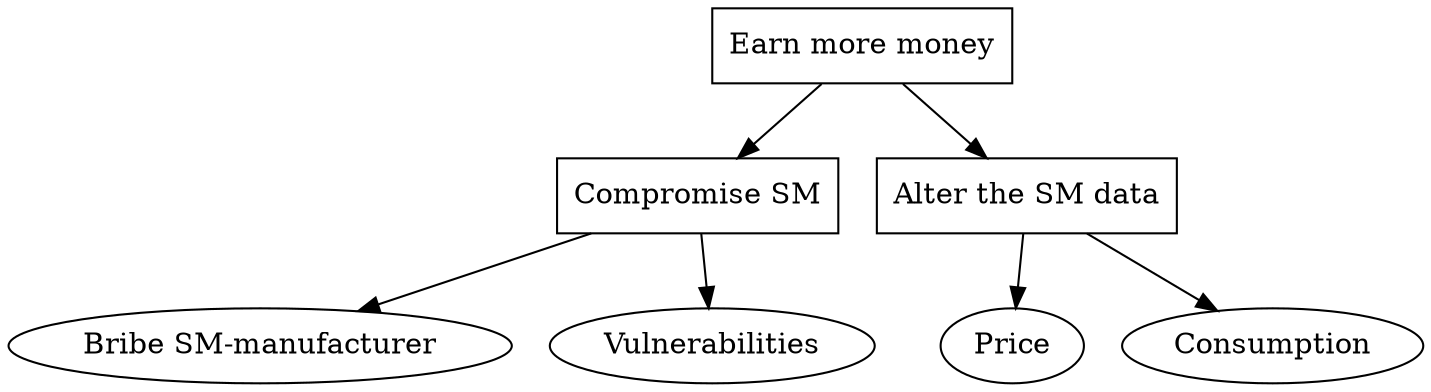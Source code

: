 digraph G {
	root[label="Earn more money", shape=AND];
	compromise_sm[label="Compromise SM", shape=OR];
	alter_data[label="Alter the SM data", shape=OR];
	bribe[label="Bribe SM-manufacturer"];
	vulnerabilities[label="Vulnerabilities"];

	alter_price[label="Price"];
	alter_consumption[label="Consumption"];

	root -> compromise_sm, alter_data;
	compromise_sm -> bribe, vulnerabilities;
	alter_data -> alter_price, alter_consumption;
	}
